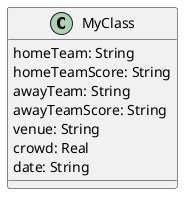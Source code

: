 @startuml "21080659218"


class MyClass{
  homeTeam: String
  homeTeamScore: String
  awayTeam: String
  awayTeamScore: String
  venue: String
  crowd: Real
  date: String
}




@enduml